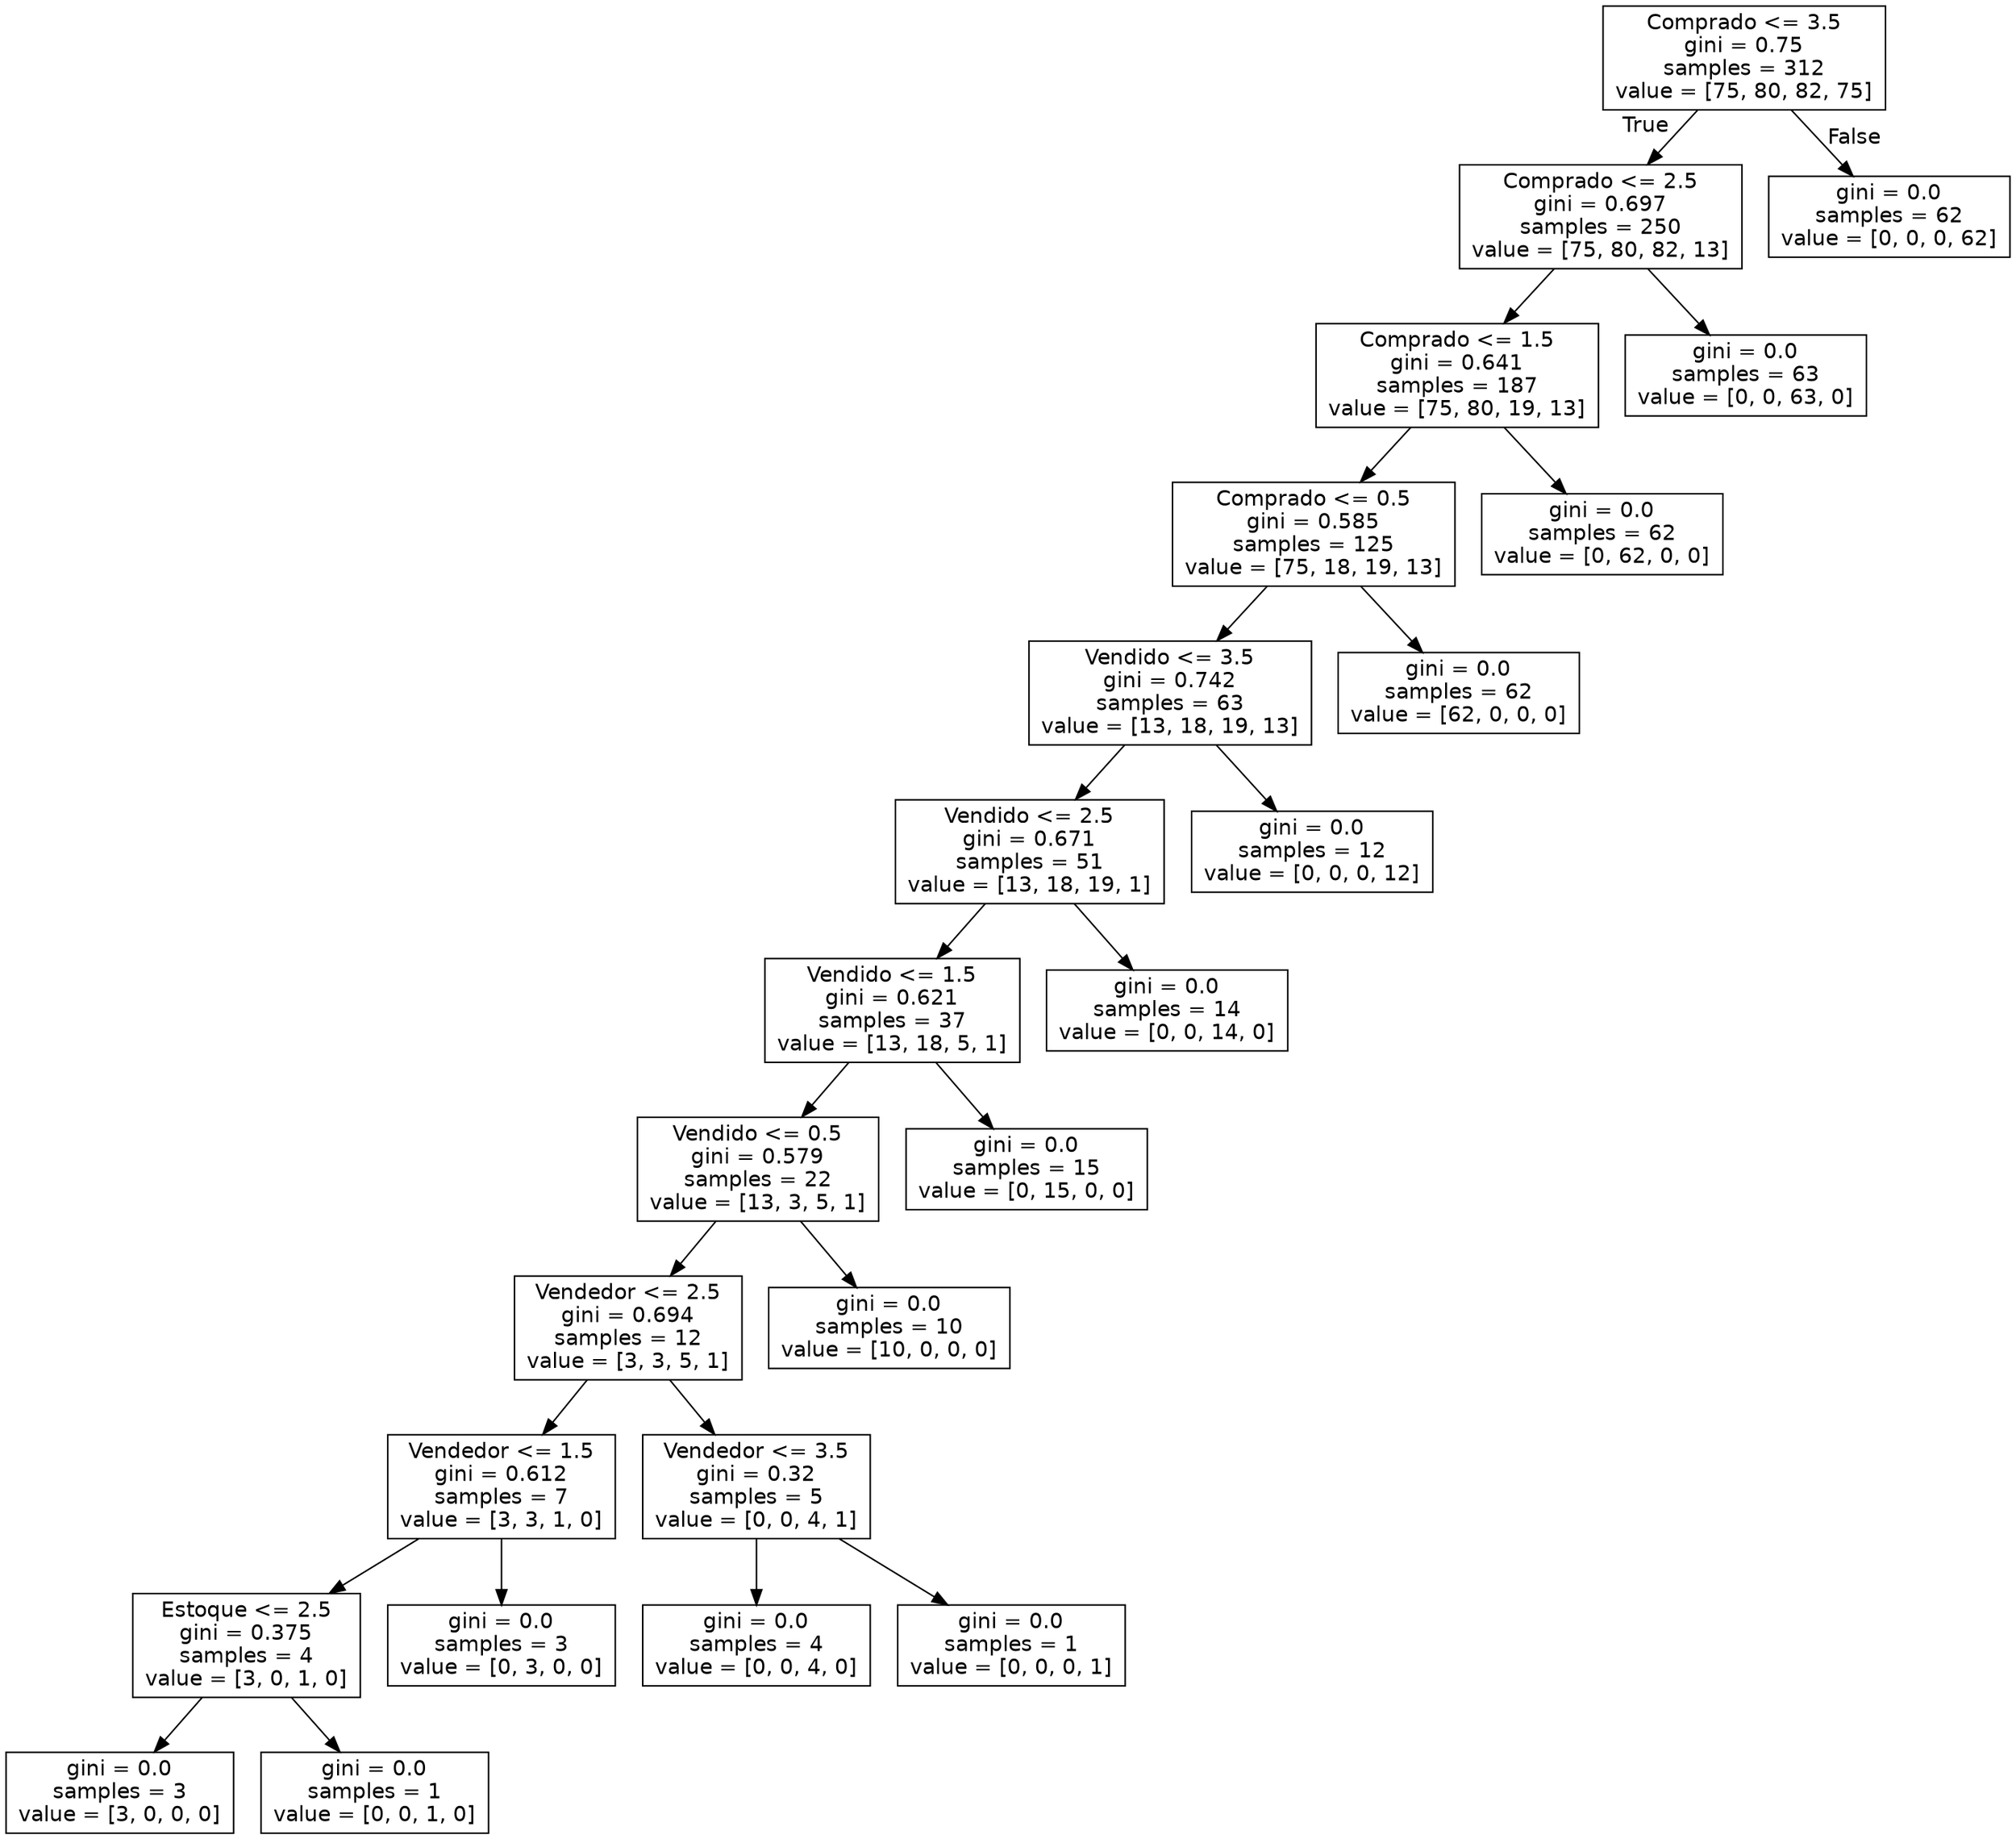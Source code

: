 digraph Tree {
node [shape=box, fontname="helvetica"] ;
edge [fontname="helvetica"] ;
0 [label="Comprado <= 3.5\ngini = 0.75\nsamples = 312\nvalue = [75, 80, 82, 75]"] ;
1 [label="Comprado <= 2.5\ngini = 0.697\nsamples = 250\nvalue = [75, 80, 82, 13]"] ;
0 -> 1 [labeldistance=2.5, labelangle=45, headlabel="True"] ;
2 [label="Comprado <= 1.5\ngini = 0.641\nsamples = 187\nvalue = [75, 80, 19, 13]"] ;
1 -> 2 ;
3 [label="Comprado <= 0.5\ngini = 0.585\nsamples = 125\nvalue = [75, 18, 19, 13]"] ;
2 -> 3 ;
4 [label="Vendido <= 3.5\ngini = 0.742\nsamples = 63\nvalue = [13, 18, 19, 13]"] ;
3 -> 4 ;
5 [label="Vendido <= 2.5\ngini = 0.671\nsamples = 51\nvalue = [13, 18, 19, 1]"] ;
4 -> 5 ;
6 [label="Vendido <= 1.5\ngini = 0.621\nsamples = 37\nvalue = [13, 18, 5, 1]"] ;
5 -> 6 ;
7 [label="Vendido <= 0.5\ngini = 0.579\nsamples = 22\nvalue = [13, 3, 5, 1]"] ;
6 -> 7 ;
8 [label="Vendedor <= 2.5\ngini = 0.694\nsamples = 12\nvalue = [3, 3, 5, 1]"] ;
7 -> 8 ;
9 [label="Vendedor <= 1.5\ngini = 0.612\nsamples = 7\nvalue = [3, 3, 1, 0]"] ;
8 -> 9 ;
10 [label="Estoque <= 2.5\ngini = 0.375\nsamples = 4\nvalue = [3, 0, 1, 0]"] ;
9 -> 10 ;
11 [label="gini = 0.0\nsamples = 3\nvalue = [3, 0, 0, 0]"] ;
10 -> 11 ;
12 [label="gini = 0.0\nsamples = 1\nvalue = [0, 0, 1, 0]"] ;
10 -> 12 ;
13 [label="gini = 0.0\nsamples = 3\nvalue = [0, 3, 0, 0]"] ;
9 -> 13 ;
14 [label="Vendedor <= 3.5\ngini = 0.32\nsamples = 5\nvalue = [0, 0, 4, 1]"] ;
8 -> 14 ;
15 [label="gini = 0.0\nsamples = 4\nvalue = [0, 0, 4, 0]"] ;
14 -> 15 ;
16 [label="gini = 0.0\nsamples = 1\nvalue = [0, 0, 0, 1]"] ;
14 -> 16 ;
17 [label="gini = 0.0\nsamples = 10\nvalue = [10, 0, 0, 0]"] ;
7 -> 17 ;
18 [label="gini = 0.0\nsamples = 15\nvalue = [0, 15, 0, 0]"] ;
6 -> 18 ;
19 [label="gini = 0.0\nsamples = 14\nvalue = [0, 0, 14, 0]"] ;
5 -> 19 ;
20 [label="gini = 0.0\nsamples = 12\nvalue = [0, 0, 0, 12]"] ;
4 -> 20 ;
21 [label="gini = 0.0\nsamples = 62\nvalue = [62, 0, 0, 0]"] ;
3 -> 21 ;
22 [label="gini = 0.0\nsamples = 62\nvalue = [0, 62, 0, 0]"] ;
2 -> 22 ;
23 [label="gini = 0.0\nsamples = 63\nvalue = [0, 0, 63, 0]"] ;
1 -> 23 ;
24 [label="gini = 0.0\nsamples = 62\nvalue = [0, 0, 0, 62]"] ;
0 -> 24 [labeldistance=2.5, labelangle=-45, headlabel="False"] ;
}